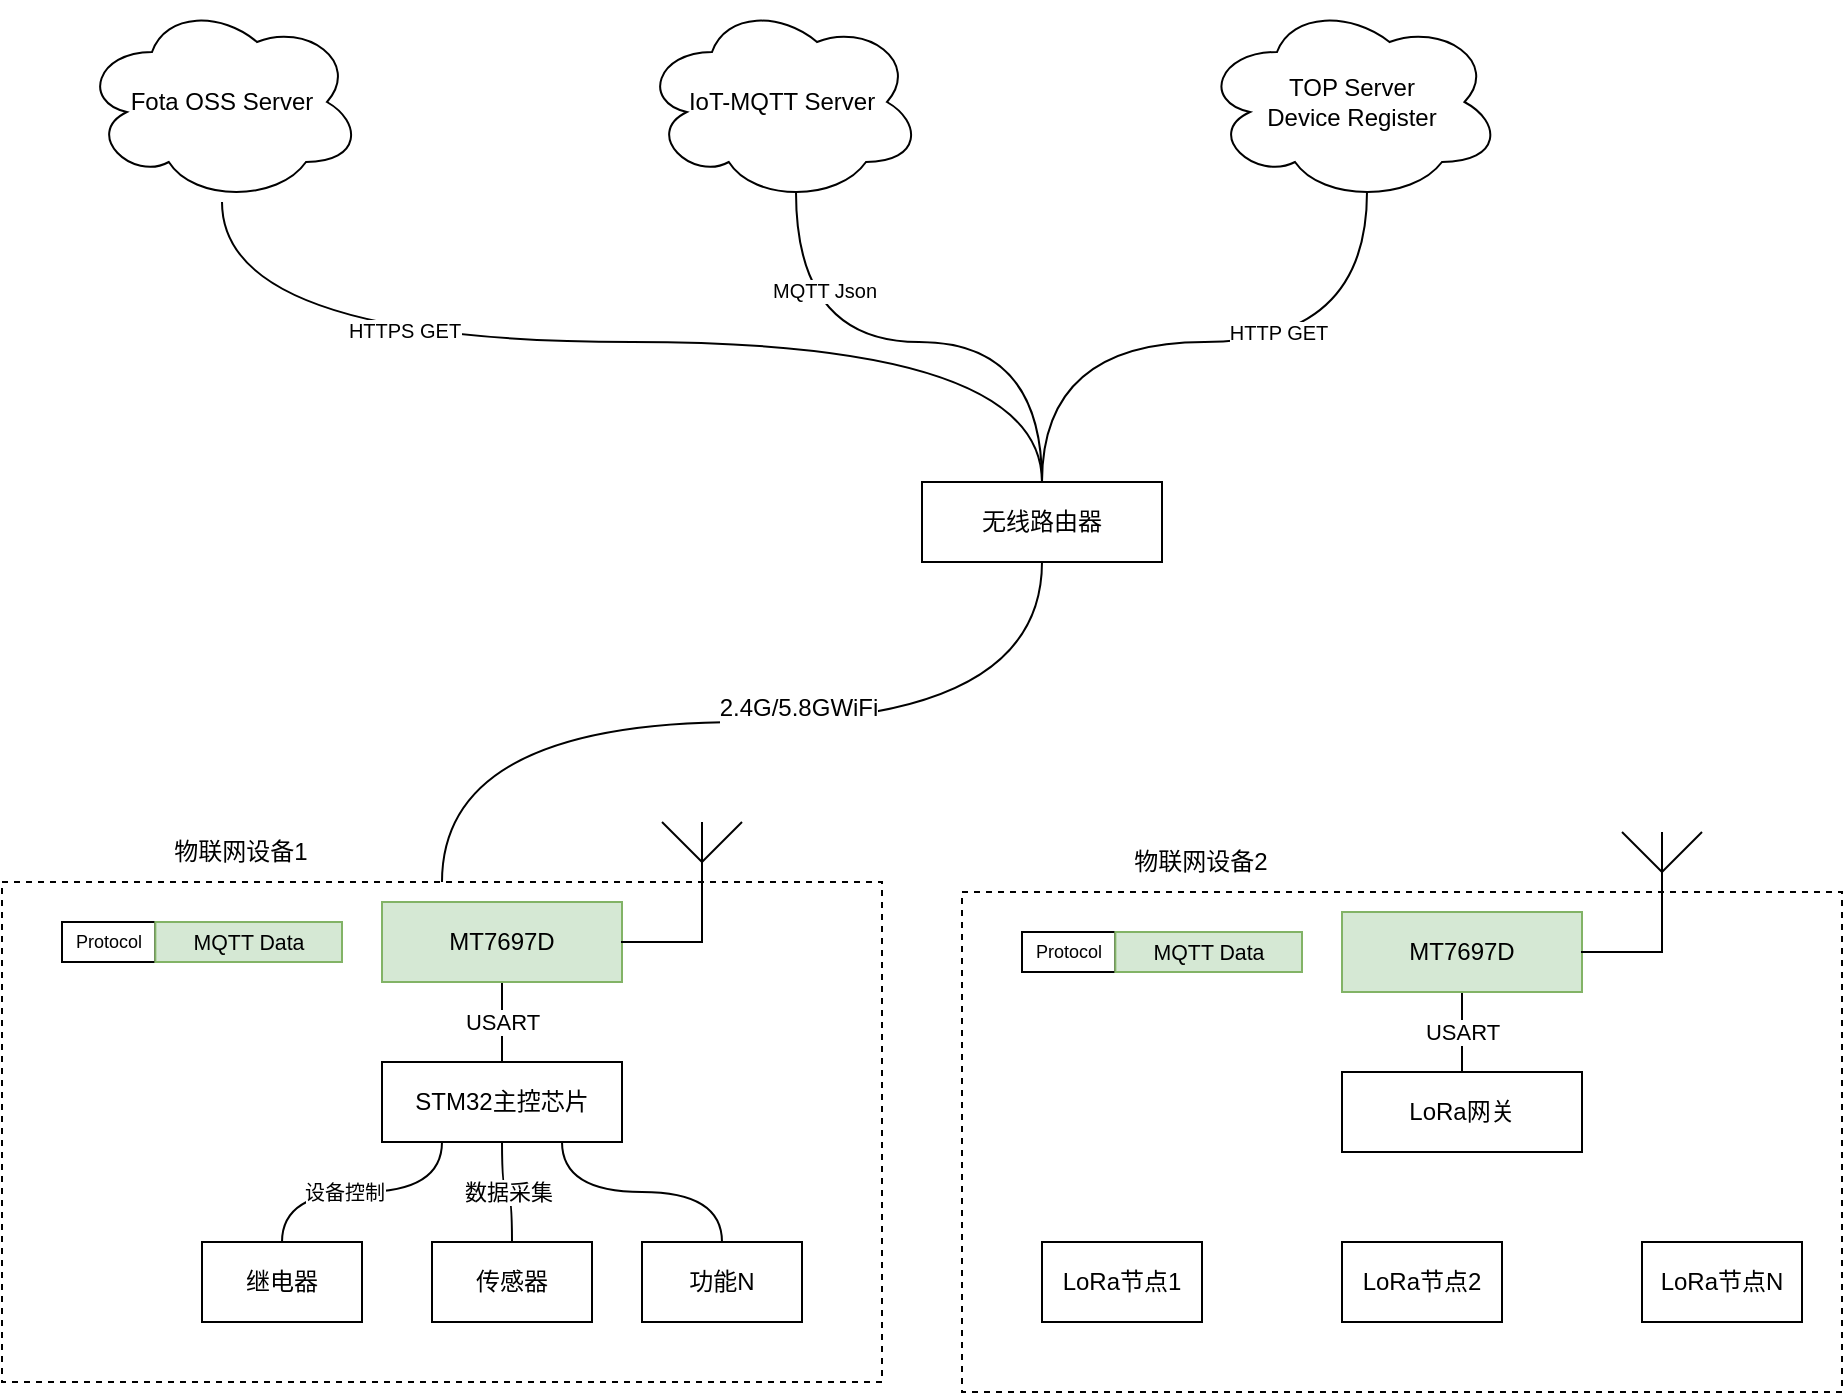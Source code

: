 <mxfile version="12.4.8" type="github">
  <diagram id="uEFxOKB--ZDihy7HPuEc" name="第 1 页">
    <mxGraphModel dx="576" dy="298" grid="1" gridSize="10" guides="1" tooltips="1" connect="1" arrows="1" fold="1" page="1" pageScale="1" pageWidth="1169" pageHeight="827" math="0" shadow="0">
      <root>
        <mxCell id="0"/>
        <mxCell id="1" parent="0"/>
        <mxCell id="xuZbQlAt7XbXwIj1dRuo-11" style="edgeStyle=orthogonalEdgeStyle;rounded=0;orthogonalLoop=1;jettySize=auto;html=1;exitX=0.5;exitY=0;exitDx=0;exitDy=0;endArrow=none;endFill=0;curved=1;" edge="1" parent="1" source="dlpDQkjk9Ghl0g33a65h-2" target="xuZbQlAt7XbXwIj1dRuo-9">
          <mxGeometry relative="1" as="geometry"/>
        </mxCell>
        <mxCell id="xuZbQlAt7XbXwIj1dRuo-23" value="2.4G/5.8GWiFi" style="text;html=1;align=center;verticalAlign=middle;resizable=0;points=[];labelBackgroundColor=#ffffff;" vertex="1" connectable="0" parent="xuZbQlAt7XbXwIj1dRuo-11">
          <mxGeometry x="0.368" y="3" relative="1" as="geometry">
            <mxPoint x="-57" y="-4" as="offset"/>
          </mxGeometry>
        </mxCell>
        <mxCell id="dlpDQkjk9Ghl0g33a65h-2" value="" style="rounded=0;whiteSpace=wrap;html=1;dashed=1;" parent="1" vertex="1">
          <mxGeometry x="120" y="500" width="440" height="250" as="geometry"/>
        </mxCell>
        <mxCell id="xuZbQlAt7XbXwIj1dRuo-3" value="USART" style="edgeStyle=orthogonalEdgeStyle;rounded=0;orthogonalLoop=1;jettySize=auto;html=1;exitX=0.5;exitY=1;exitDx=0;exitDy=0;entryX=0.5;entryY=0;entryDx=0;entryDy=0;endArrow=none;endFill=0;" edge="1" parent="1" source="dlpDQkjk9Ghl0g33a65h-3" target="Uirxl9wFZF3BG0lqKNT9-1">
          <mxGeometry relative="1" as="geometry"/>
        </mxCell>
        <mxCell id="dlpDQkjk9Ghl0g33a65h-3" value="MT7697D" style="rounded=0;whiteSpace=wrap;html=1;fillColor=#d5e8d4;strokeColor=#82b366;" parent="1" vertex="1">
          <mxGeometry x="310" y="510" width="120" height="40" as="geometry"/>
        </mxCell>
        <mxCell id="7Usn7wG0eWf6IEYnhf6R-1" value="IoT-MQTT Server" style="ellipse;shape=cloud;whiteSpace=wrap;html=1;" parent="1" vertex="1">
          <mxGeometry x="440" y="60" width="140" height="100" as="geometry"/>
        </mxCell>
        <mxCell id="7Usn7wG0eWf6IEYnhf6R-2" value="TOP Server&lt;br&gt;Device Register" style="ellipse;shape=cloud;whiteSpace=wrap;html=1;" parent="1" vertex="1">
          <mxGeometry x="720" y="60" width="150" height="100" as="geometry"/>
        </mxCell>
        <mxCell id="7Usn7wG0eWf6IEYnhf6R-3" value="Fota OSS Server" style="ellipse;shape=cloud;whiteSpace=wrap;html=1;" parent="1" vertex="1">
          <mxGeometry x="160" y="60" width="140" height="100" as="geometry"/>
        </mxCell>
        <mxCell id="xuZbQlAt7XbXwIj1dRuo-20" style="edgeStyle=orthogonalEdgeStyle;curved=1;rounded=0;orthogonalLoop=1;jettySize=auto;html=1;exitX=0.25;exitY=1;exitDx=0;exitDy=0;endArrow=none;endFill=0;" edge="1" parent="1" source="Uirxl9wFZF3BG0lqKNT9-1" target="xuZbQlAt7XbXwIj1dRuo-15">
          <mxGeometry relative="1" as="geometry"/>
        </mxCell>
        <mxCell id="xuZbQlAt7XbXwIj1dRuo-56" value="设备控制" style="text;html=1;align=center;verticalAlign=middle;resizable=0;points=[];labelBackgroundColor=#ffffff;fontSize=10;" vertex="1" connectable="0" parent="xuZbQlAt7XbXwIj1dRuo-20">
          <mxGeometry x="0.147" relative="1" as="geometry">
            <mxPoint as="offset"/>
          </mxGeometry>
        </mxCell>
        <mxCell id="xuZbQlAt7XbXwIj1dRuo-21" value="数据采集" style="edgeStyle=orthogonalEdgeStyle;curved=1;rounded=0;orthogonalLoop=1;jettySize=auto;html=1;exitX=0.5;exitY=1;exitDx=0;exitDy=0;endArrow=none;endFill=0;" edge="1" parent="1" source="Uirxl9wFZF3BG0lqKNT9-1" target="xuZbQlAt7XbXwIj1dRuo-18">
          <mxGeometry relative="1" as="geometry"/>
        </mxCell>
        <mxCell id="xuZbQlAt7XbXwIj1dRuo-22" style="edgeStyle=orthogonalEdgeStyle;curved=1;rounded=0;orthogonalLoop=1;jettySize=auto;html=1;exitX=0.75;exitY=1;exitDx=0;exitDy=0;entryX=0.5;entryY=0;entryDx=0;entryDy=0;endArrow=none;endFill=0;" edge="1" parent="1" source="Uirxl9wFZF3BG0lqKNT9-1" target="xuZbQlAt7XbXwIj1dRuo-19">
          <mxGeometry relative="1" as="geometry"/>
        </mxCell>
        <mxCell id="Uirxl9wFZF3BG0lqKNT9-1" value="STM32主控芯片" style="rounded=0;whiteSpace=wrap;html=1;" parent="1" vertex="1">
          <mxGeometry x="310" y="590" width="120" height="40" as="geometry"/>
        </mxCell>
        <mxCell id="xuZbQlAt7XbXwIj1dRuo-8" value="" style="group" vertex="1" connectable="0" parent="1">
          <mxGeometry x="430" y="470" width="50" height="60" as="geometry"/>
        </mxCell>
        <mxCell id="xuZbQlAt7XbXwIj1dRuo-4" value="" style="shape=partialRectangle;whiteSpace=wrap;html=1;top=0;left=0;fillColor=none;" vertex="1" parent="xuZbQlAt7XbXwIj1dRuo-8">
          <mxGeometry y="20" width="40" height="40" as="geometry"/>
        </mxCell>
        <mxCell id="xuZbQlAt7XbXwIj1dRuo-5" value="" style="endArrow=none;html=1;" edge="1" parent="xuZbQlAt7XbXwIj1dRuo-8">
          <mxGeometry width="50" height="50" relative="1" as="geometry">
            <mxPoint x="40" y="20" as="sourcePoint"/>
            <mxPoint x="60" as="targetPoint"/>
          </mxGeometry>
        </mxCell>
        <mxCell id="xuZbQlAt7XbXwIj1dRuo-6" value="" style="endArrow=none;html=1;" edge="1" parent="xuZbQlAt7XbXwIj1dRuo-8">
          <mxGeometry width="50" height="50" relative="1" as="geometry">
            <mxPoint x="40" y="20" as="sourcePoint"/>
            <mxPoint x="20" as="targetPoint"/>
          </mxGeometry>
        </mxCell>
        <mxCell id="xuZbQlAt7XbXwIj1dRuo-7" value="" style="endArrow=none;html=1;" edge="1" parent="xuZbQlAt7XbXwIj1dRuo-8">
          <mxGeometry width="50" height="50" relative="1" as="geometry">
            <mxPoint x="40" y="20" as="sourcePoint"/>
            <mxPoint x="40" as="targetPoint"/>
          </mxGeometry>
        </mxCell>
        <mxCell id="xuZbQlAt7XbXwIj1dRuo-12" style="edgeStyle=orthogonalEdgeStyle;curved=1;rounded=0;orthogonalLoop=1;jettySize=auto;html=1;exitX=0.5;exitY=0;exitDx=0;exitDy=0;entryX=0.55;entryY=0.95;entryDx=0;entryDy=0;entryPerimeter=0;endArrow=none;endFill=0;" edge="1" parent="1" source="xuZbQlAt7XbXwIj1dRuo-9" target="7Usn7wG0eWf6IEYnhf6R-2">
          <mxGeometry relative="1" as="geometry"/>
        </mxCell>
        <mxCell id="xuZbQlAt7XbXwIj1dRuo-54" value="HTTP GET" style="text;html=1;align=center;verticalAlign=middle;resizable=0;points=[];labelBackgroundColor=#ffffff;fontSize=10;" vertex="1" connectable="0" parent="xuZbQlAt7XbXwIj1dRuo-12">
          <mxGeometry x="0.223" y="5" relative="1" as="geometry">
            <mxPoint as="offset"/>
          </mxGeometry>
        </mxCell>
        <mxCell id="xuZbQlAt7XbXwIj1dRuo-13" style="edgeStyle=orthogonalEdgeStyle;curved=1;rounded=0;orthogonalLoop=1;jettySize=auto;html=1;exitX=0.5;exitY=0;exitDx=0;exitDy=0;entryX=0.55;entryY=0.95;entryDx=0;entryDy=0;entryPerimeter=0;endArrow=none;endFill=0;" edge="1" parent="1" source="xuZbQlAt7XbXwIj1dRuo-9" target="7Usn7wG0eWf6IEYnhf6R-1">
          <mxGeometry relative="1" as="geometry"/>
        </mxCell>
        <mxCell id="xuZbQlAt7XbXwIj1dRuo-52" value="MQTT Json" style="text;html=1;align=center;verticalAlign=middle;resizable=0;points=[];labelBackgroundColor=#ffffff;fontSize=10;" vertex="1" connectable="0" parent="xuZbQlAt7XbXwIj1dRuo-13">
          <mxGeometry x="0.634" y="-14" relative="1" as="geometry">
            <mxPoint as="offset"/>
          </mxGeometry>
        </mxCell>
        <mxCell id="xuZbQlAt7XbXwIj1dRuo-14" style="edgeStyle=orthogonalEdgeStyle;curved=1;rounded=0;orthogonalLoop=1;jettySize=auto;html=1;exitX=0.5;exitY=0;exitDx=0;exitDy=0;endArrow=none;endFill=0;" edge="1" parent="1" source="xuZbQlAt7XbXwIj1dRuo-9" target="7Usn7wG0eWf6IEYnhf6R-3">
          <mxGeometry relative="1" as="geometry"/>
        </mxCell>
        <mxCell id="xuZbQlAt7XbXwIj1dRuo-53" value="HTTPS GET" style="text;html=1;align=center;verticalAlign=middle;resizable=0;points=[];labelBackgroundColor=#ffffff;fontSize=10;" vertex="1" connectable="0" parent="xuZbQlAt7XbXwIj1dRuo-14">
          <mxGeometry x="0.417" y="-6" relative="1" as="geometry">
            <mxPoint as="offset"/>
          </mxGeometry>
        </mxCell>
        <mxCell id="xuZbQlAt7XbXwIj1dRuo-9" value="无线路由器" style="rounded=0;whiteSpace=wrap;html=1;" vertex="1" parent="1">
          <mxGeometry x="580" y="300" width="120" height="40" as="geometry"/>
        </mxCell>
        <mxCell id="xuZbQlAt7XbXwIj1dRuo-15" value="继电器" style="rounded=0;whiteSpace=wrap;html=1;" vertex="1" parent="1">
          <mxGeometry x="220" y="680" width="80" height="40" as="geometry"/>
        </mxCell>
        <mxCell id="xuZbQlAt7XbXwIj1dRuo-18" value="传感器" style="rounded=0;whiteSpace=wrap;html=1;" vertex="1" parent="1">
          <mxGeometry x="335" y="680" width="80" height="40" as="geometry"/>
        </mxCell>
        <mxCell id="xuZbQlAt7XbXwIj1dRuo-19" value="功能N" style="rounded=0;whiteSpace=wrap;html=1;" vertex="1" parent="1">
          <mxGeometry x="440" y="680" width="80" height="40" as="geometry"/>
        </mxCell>
        <mxCell id="xuZbQlAt7XbXwIj1dRuo-32" value="物联网设备1" style="text;html=1;align=center;verticalAlign=middle;resizable=0;points=[];autosize=1;" vertex="1" parent="1">
          <mxGeometry x="199" y="475" width="80" height="20" as="geometry"/>
        </mxCell>
        <mxCell id="xuZbQlAt7XbXwIj1dRuo-51" value="" style="group" vertex="1" connectable="0" parent="1">
          <mxGeometry x="150" y="520" width="140" height="20" as="geometry"/>
        </mxCell>
        <mxCell id="xuZbQlAt7XbXwIj1dRuo-49" value="Protocol" style="rounded=0;whiteSpace=wrap;html=1;fontSize=9;" vertex="1" parent="xuZbQlAt7XbXwIj1dRuo-51">
          <mxGeometry width="46.667" height="20" as="geometry"/>
        </mxCell>
        <mxCell id="xuZbQlAt7XbXwIj1dRuo-50" value="&lt;font style=&quot;font-size: 10.667px&quot;&gt;MQTT Data&lt;/font&gt;" style="rounded=0;whiteSpace=wrap;html=1;fillColor=#d5e8d4;strokeColor=#82b366;fontSize=10;" vertex="1" parent="xuZbQlAt7XbXwIj1dRuo-51">
          <mxGeometry x="46.67" width="93.33" height="20" as="geometry"/>
        </mxCell>
        <mxCell id="xuZbQlAt7XbXwIj1dRuo-57" value="" style="rounded=0;whiteSpace=wrap;html=1;dashed=1;" vertex="1" parent="1">
          <mxGeometry x="600" y="505" width="440" height="250" as="geometry"/>
        </mxCell>
        <mxCell id="xuZbQlAt7XbXwIj1dRuo-58" value="USART" style="edgeStyle=orthogonalEdgeStyle;rounded=0;orthogonalLoop=1;jettySize=auto;html=1;exitX=0.5;exitY=1;exitDx=0;exitDy=0;entryX=0.5;entryY=0;entryDx=0;entryDy=0;endArrow=none;endFill=0;" edge="1" parent="1" source="xuZbQlAt7XbXwIj1dRuo-59" target="xuZbQlAt7XbXwIj1dRuo-64">
          <mxGeometry relative="1" as="geometry"/>
        </mxCell>
        <mxCell id="xuZbQlAt7XbXwIj1dRuo-59" value="MT7697D" style="rounded=0;whiteSpace=wrap;html=1;fillColor=#d5e8d4;strokeColor=#82b366;" vertex="1" parent="1">
          <mxGeometry x="790" y="515" width="120" height="40" as="geometry"/>
        </mxCell>
        <mxCell id="xuZbQlAt7XbXwIj1dRuo-64" value="LoRa网关" style="rounded=0;whiteSpace=wrap;html=1;" vertex="1" parent="1">
          <mxGeometry x="790" y="595" width="120" height="40" as="geometry"/>
        </mxCell>
        <mxCell id="xuZbQlAt7XbXwIj1dRuo-65" value="" style="group" vertex="1" connectable="0" parent="1">
          <mxGeometry x="910" y="475" width="50" height="60" as="geometry"/>
        </mxCell>
        <mxCell id="xuZbQlAt7XbXwIj1dRuo-66" value="" style="shape=partialRectangle;whiteSpace=wrap;html=1;top=0;left=0;fillColor=none;" vertex="1" parent="xuZbQlAt7XbXwIj1dRuo-65">
          <mxGeometry y="20" width="40" height="40" as="geometry"/>
        </mxCell>
        <mxCell id="xuZbQlAt7XbXwIj1dRuo-67" value="" style="endArrow=none;html=1;" edge="1" parent="xuZbQlAt7XbXwIj1dRuo-65">
          <mxGeometry width="50" height="50" relative="1" as="geometry">
            <mxPoint x="40" y="20" as="sourcePoint"/>
            <mxPoint x="60" as="targetPoint"/>
          </mxGeometry>
        </mxCell>
        <mxCell id="xuZbQlAt7XbXwIj1dRuo-68" value="" style="endArrow=none;html=1;" edge="1" parent="xuZbQlAt7XbXwIj1dRuo-65">
          <mxGeometry width="50" height="50" relative="1" as="geometry">
            <mxPoint x="40" y="20" as="sourcePoint"/>
            <mxPoint x="20" as="targetPoint"/>
          </mxGeometry>
        </mxCell>
        <mxCell id="xuZbQlAt7XbXwIj1dRuo-69" value="" style="endArrow=none;html=1;" edge="1" parent="xuZbQlAt7XbXwIj1dRuo-65">
          <mxGeometry width="50" height="50" relative="1" as="geometry">
            <mxPoint x="40" y="20" as="sourcePoint"/>
            <mxPoint x="40" as="targetPoint"/>
          </mxGeometry>
        </mxCell>
        <mxCell id="xuZbQlAt7XbXwIj1dRuo-71" value="LoRa节点1" style="rounded=0;whiteSpace=wrap;html=1;" vertex="1" parent="1">
          <mxGeometry x="640" y="680" width="80" height="40" as="geometry"/>
        </mxCell>
        <mxCell id="xuZbQlAt7XbXwIj1dRuo-73" value="物联网设备2" style="text;html=1;align=center;verticalAlign=middle;resizable=0;points=[];autosize=1;" vertex="1" parent="1">
          <mxGeometry x="679" y="480" width="80" height="20" as="geometry"/>
        </mxCell>
        <mxCell id="xuZbQlAt7XbXwIj1dRuo-74" value="" style="group" vertex="1" connectable="0" parent="1">
          <mxGeometry x="630" y="525" width="140" height="20" as="geometry"/>
        </mxCell>
        <mxCell id="xuZbQlAt7XbXwIj1dRuo-75" value="Protocol" style="rounded=0;whiteSpace=wrap;html=1;fontSize=9;" vertex="1" parent="xuZbQlAt7XbXwIj1dRuo-74">
          <mxGeometry width="46.667" height="20" as="geometry"/>
        </mxCell>
        <mxCell id="xuZbQlAt7XbXwIj1dRuo-76" value="&lt;font style=&quot;font-size: 10.667px&quot;&gt;MQTT Data&lt;/font&gt;" style="rounded=0;whiteSpace=wrap;html=1;fillColor=#d5e8d4;strokeColor=#82b366;fontSize=10;" vertex="1" parent="xuZbQlAt7XbXwIj1dRuo-74">
          <mxGeometry x="46.67" width="93.33" height="20" as="geometry"/>
        </mxCell>
        <mxCell id="xuZbQlAt7XbXwIj1dRuo-77" value="LoRa节点2" style="rounded=0;whiteSpace=wrap;html=1;" vertex="1" parent="1">
          <mxGeometry x="790" y="680" width="80" height="40" as="geometry"/>
        </mxCell>
        <mxCell id="xuZbQlAt7XbXwIj1dRuo-78" value="LoRa节点N" style="rounded=0;whiteSpace=wrap;html=1;" vertex="1" parent="1">
          <mxGeometry x="940" y="680" width="80" height="40" as="geometry"/>
        </mxCell>
      </root>
    </mxGraphModel>
  </diagram>
</mxfile>
